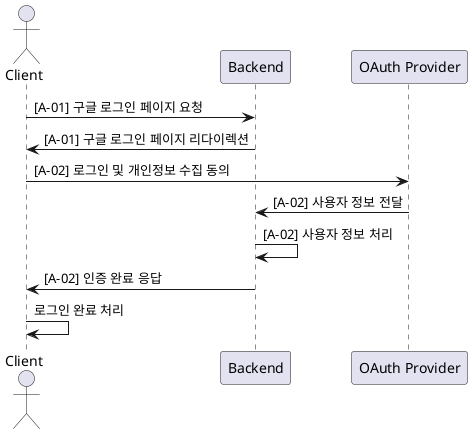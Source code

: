 @startuml OAuth2
actor Client
participant Backend
participant "OAuth Provider" as OAuth

Client -> Backend: [A-01] 구글 로그인 페이지 요청
Backend -> Client: [A-01] 구글 로그인 페이지 리다이렉션
Client -> OAuth: [A-02] 로그인 및 개인정보 수집 동의
OAuth -> Backend: [A-02] 사용자 정보 전달
Backend -> Backend: [A-02] 사용자 정보 처리
Backend -> Client: [A-02] 인증 완료 응답
Client -> Client: 로그인 완료 처리

@enduml
